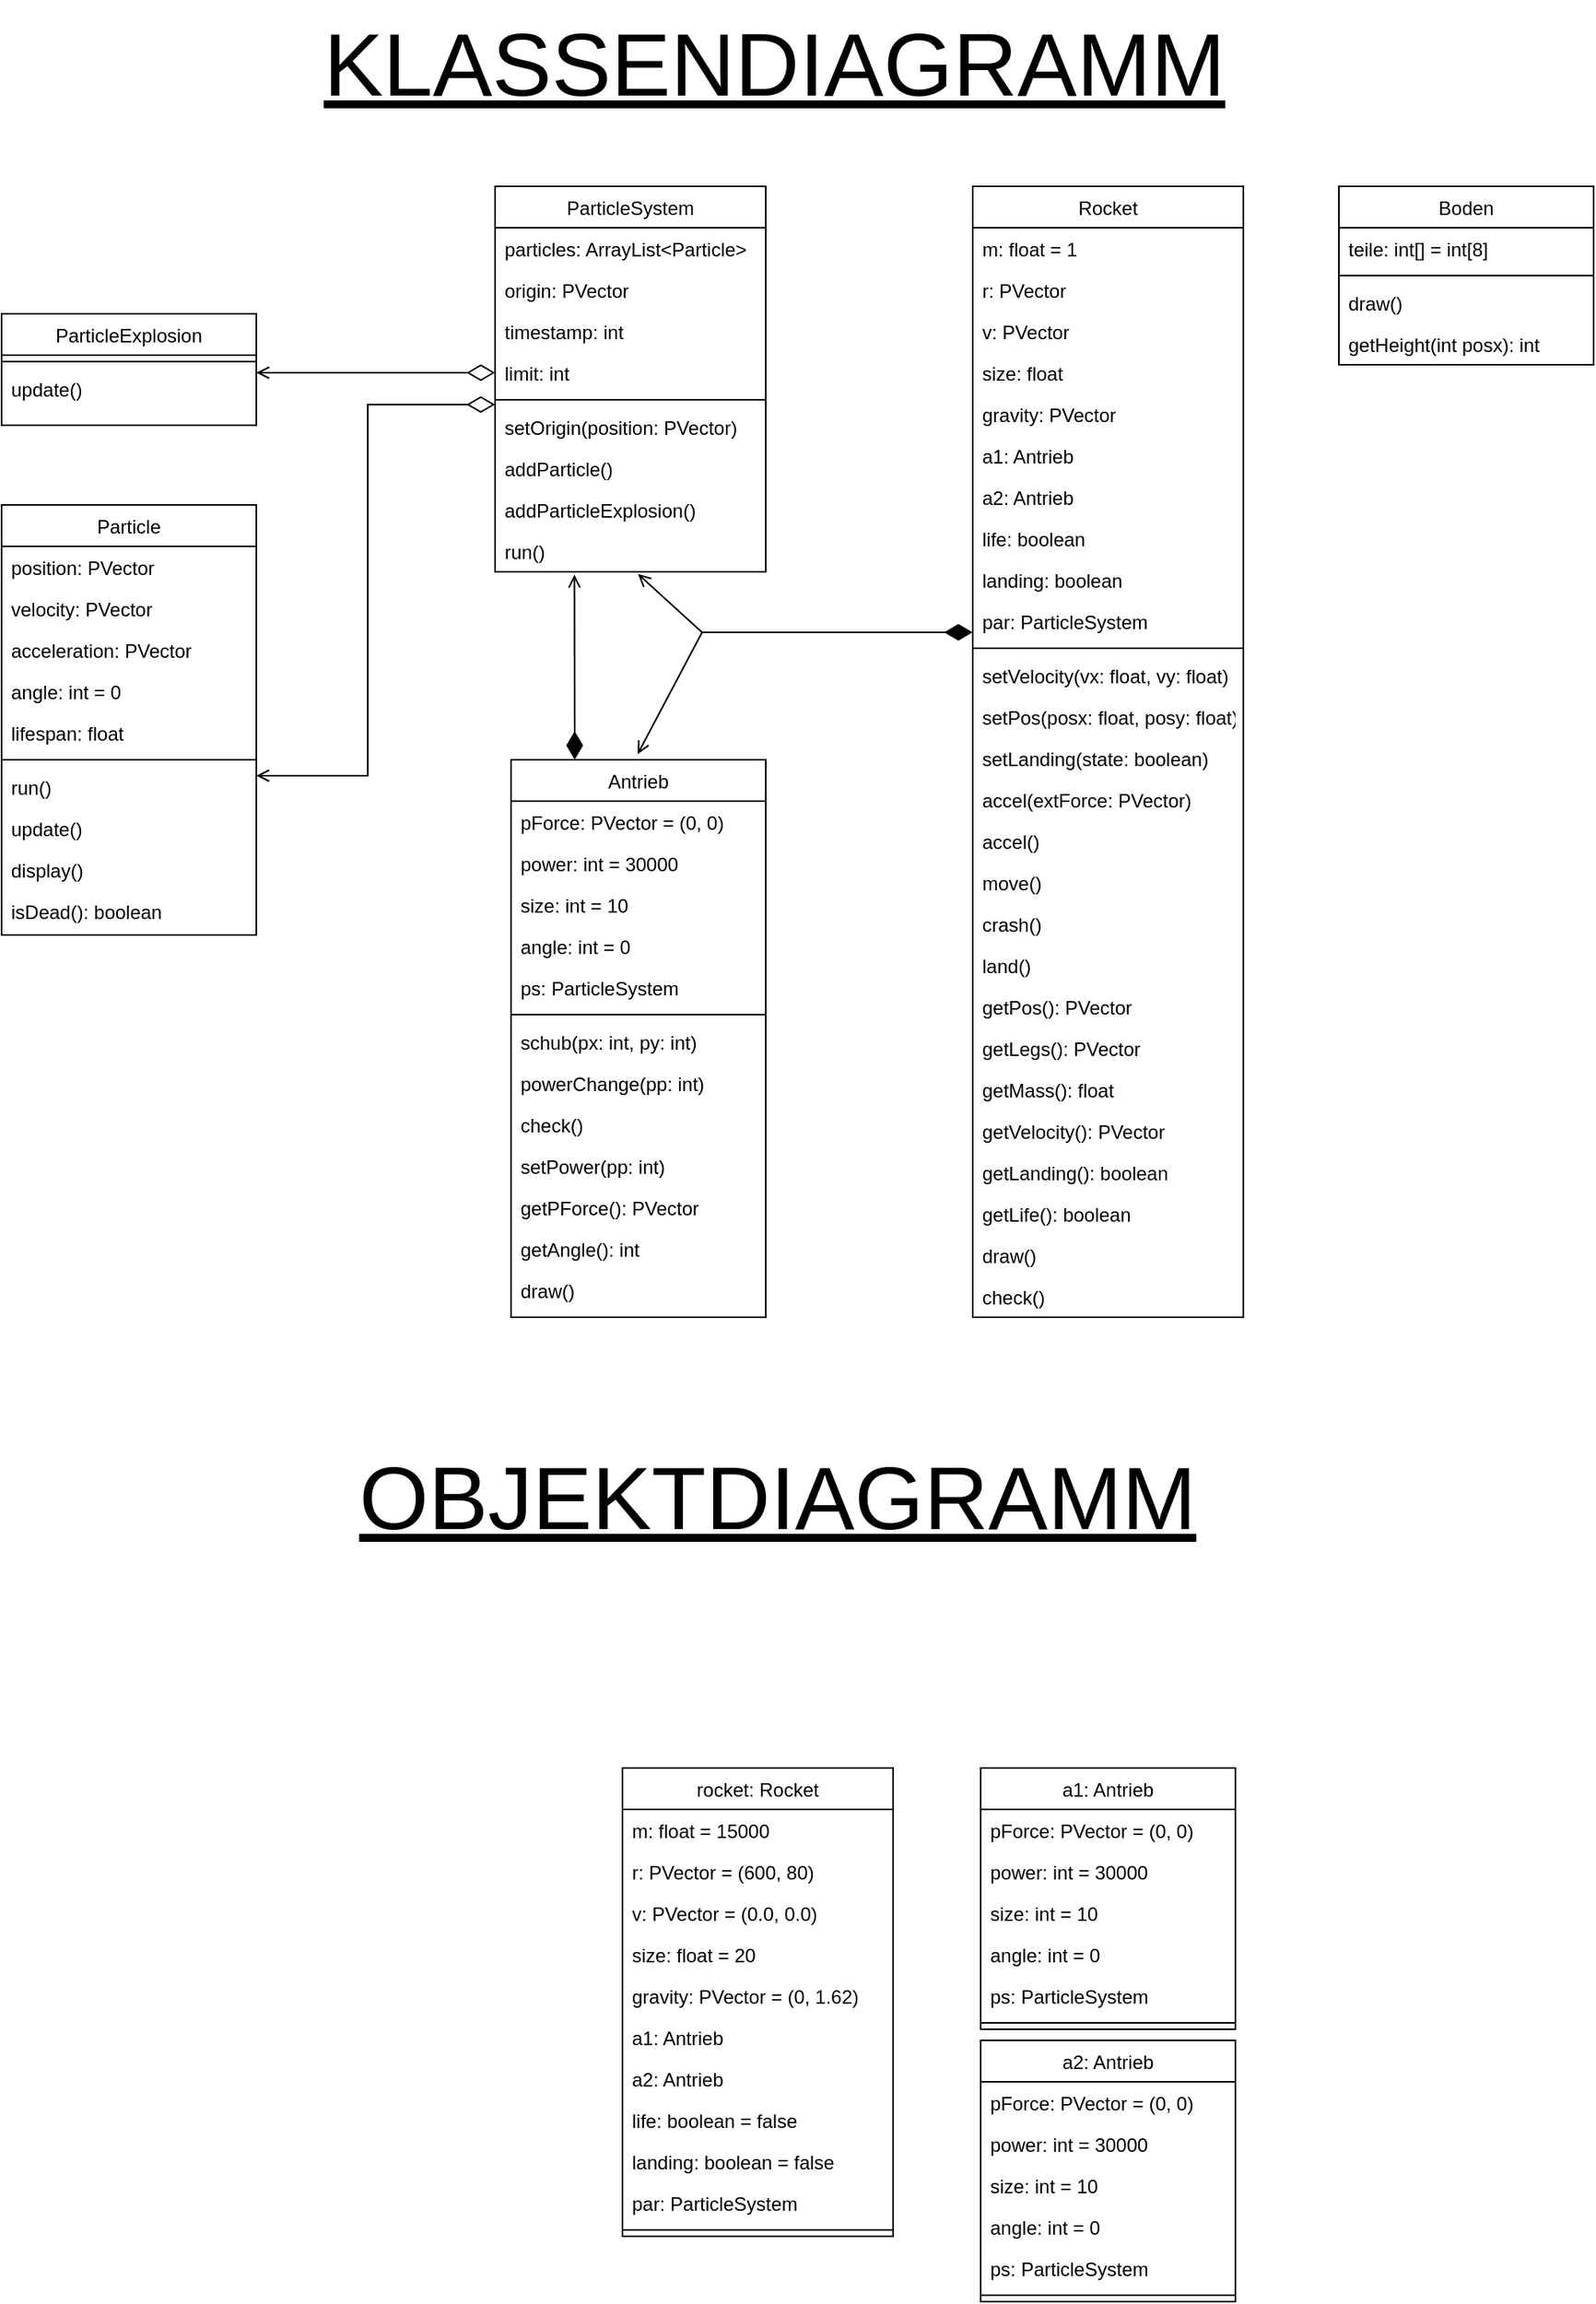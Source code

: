 <mxfile version="21.6.8" type="device">
  <diagram id="C5RBs43oDa-KdzZeNtuy" name="Page-1">
    <mxGraphModel dx="752" dy="528" grid="1" gridSize="10" guides="1" tooltips="1" connect="1" arrows="1" fold="1" page="1" pageScale="1" pageWidth="827" pageHeight="1169" math="0" shadow="0">
      <root>
        <mxCell id="WIyWlLk6GJQsqaUBKTNV-0" />
        <mxCell id="WIyWlLk6GJQsqaUBKTNV-1" parent="WIyWlLk6GJQsqaUBKTNV-0" />
        <mxCell id="zkfFHV4jXpPFQw0GAbJ--17" value="Antrieb&#xa;" style="swimlane;fontStyle=0;align=center;verticalAlign=top;childLayout=stackLayout;horizontal=1;startSize=26;horizontalStack=0;resizeParent=1;resizeLast=0;collapsible=1;marginBottom=0;rounded=0;shadow=0;strokeWidth=1;" parent="WIyWlLk6GJQsqaUBKTNV-1" vertex="1">
          <mxGeometry x="670" y="527" width="160" height="350" as="geometry">
            <mxRectangle x="550" y="140" width="160" height="26" as="alternateBounds" />
          </mxGeometry>
        </mxCell>
        <mxCell id="zkfFHV4jXpPFQw0GAbJ--18" value="pForce: PVector = (0, 0)" style="text;align=left;verticalAlign=top;spacingLeft=4;spacingRight=4;overflow=hidden;rotatable=0;points=[[0,0.5],[1,0.5]];portConstraint=eastwest;" parent="zkfFHV4jXpPFQw0GAbJ--17" vertex="1">
          <mxGeometry y="26" width="160" height="26" as="geometry" />
        </mxCell>
        <mxCell id="zkfFHV4jXpPFQw0GAbJ--19" value="power: int = 30000" style="text;align=left;verticalAlign=top;spacingLeft=4;spacingRight=4;overflow=hidden;rotatable=0;points=[[0,0.5],[1,0.5]];portConstraint=eastwest;rounded=0;shadow=0;html=0;" parent="zkfFHV4jXpPFQw0GAbJ--17" vertex="1">
          <mxGeometry y="52" width="160" height="26" as="geometry" />
        </mxCell>
        <mxCell id="zkfFHV4jXpPFQw0GAbJ--20" value="size: int = 10" style="text;align=left;verticalAlign=top;spacingLeft=4;spacingRight=4;overflow=hidden;rotatable=0;points=[[0,0.5],[1,0.5]];portConstraint=eastwest;rounded=0;shadow=0;html=0;" parent="zkfFHV4jXpPFQw0GAbJ--17" vertex="1">
          <mxGeometry y="78" width="160" height="26" as="geometry" />
        </mxCell>
        <mxCell id="zkfFHV4jXpPFQw0GAbJ--21" value="angle: int = 0" style="text;align=left;verticalAlign=top;spacingLeft=4;spacingRight=4;overflow=hidden;rotatable=0;points=[[0,0.5],[1,0.5]];portConstraint=eastwest;rounded=0;shadow=0;html=0;" parent="zkfFHV4jXpPFQw0GAbJ--17" vertex="1">
          <mxGeometry y="104" width="160" height="26" as="geometry" />
        </mxCell>
        <mxCell id="zkfFHV4jXpPFQw0GAbJ--22" value="ps: ParticleSystem" style="text;align=left;verticalAlign=top;spacingLeft=4;spacingRight=4;overflow=hidden;rotatable=0;points=[[0,0.5],[1,0.5]];portConstraint=eastwest;rounded=0;shadow=0;html=0;" parent="zkfFHV4jXpPFQw0GAbJ--17" vertex="1">
          <mxGeometry y="130" width="160" height="26" as="geometry" />
        </mxCell>
        <mxCell id="zkfFHV4jXpPFQw0GAbJ--23" value="" style="line;html=1;strokeWidth=1;align=left;verticalAlign=middle;spacingTop=-1;spacingLeft=3;spacingRight=3;rotatable=0;labelPosition=right;points=[];portConstraint=eastwest;" parent="zkfFHV4jXpPFQw0GAbJ--17" vertex="1">
          <mxGeometry y="156" width="160" height="8" as="geometry" />
        </mxCell>
        <mxCell id="zkfFHV4jXpPFQw0GAbJ--24" value="schub(px: int, py: int)" style="text;align=left;verticalAlign=top;spacingLeft=4;spacingRight=4;overflow=hidden;rotatable=0;points=[[0,0.5],[1,0.5]];portConstraint=eastwest;" parent="zkfFHV4jXpPFQw0GAbJ--17" vertex="1">
          <mxGeometry y="164" width="160" height="26" as="geometry" />
        </mxCell>
        <mxCell id="zkfFHV4jXpPFQw0GAbJ--25" value="powerChange(pp: int)" style="text;align=left;verticalAlign=top;spacingLeft=4;spacingRight=4;overflow=hidden;rotatable=0;points=[[0,0.5],[1,0.5]];portConstraint=eastwest;" parent="zkfFHV4jXpPFQw0GAbJ--17" vertex="1">
          <mxGeometry y="190" width="160" height="26" as="geometry" />
        </mxCell>
        <mxCell id="pvScM3-3Cxd7HIeFOUG4-1" value="check()" style="text;align=left;verticalAlign=top;spacingLeft=4;spacingRight=4;overflow=hidden;rotatable=0;points=[[0,0.5],[1,0.5]];portConstraint=eastwest;" parent="zkfFHV4jXpPFQw0GAbJ--17" vertex="1">
          <mxGeometry y="216" width="160" height="26" as="geometry" />
        </mxCell>
        <mxCell id="pvScM3-3Cxd7HIeFOUG4-2" value="setPower(pp: int)" style="text;align=left;verticalAlign=top;spacingLeft=4;spacingRight=4;overflow=hidden;rotatable=0;points=[[0,0.5],[1,0.5]];portConstraint=eastwest;" parent="zkfFHV4jXpPFQw0GAbJ--17" vertex="1">
          <mxGeometry y="242" width="160" height="26" as="geometry" />
        </mxCell>
        <mxCell id="pvScM3-3Cxd7HIeFOUG4-7" value="getPForce(): PVector" style="text;align=left;verticalAlign=top;spacingLeft=4;spacingRight=4;overflow=hidden;rotatable=0;points=[[0,0.5],[1,0.5]];portConstraint=eastwest;" parent="zkfFHV4jXpPFQw0GAbJ--17" vertex="1">
          <mxGeometry y="268" width="160" height="26" as="geometry" />
        </mxCell>
        <mxCell id="pvScM3-3Cxd7HIeFOUG4-8" value="getAngle(): int" style="text;align=left;verticalAlign=top;spacingLeft=4;spacingRight=4;overflow=hidden;rotatable=0;points=[[0,0.5],[1,0.5]];portConstraint=eastwest;" parent="zkfFHV4jXpPFQw0GAbJ--17" vertex="1">
          <mxGeometry y="294" width="160" height="26" as="geometry" />
        </mxCell>
        <mxCell id="pvScM3-3Cxd7HIeFOUG4-10" value="draw()" style="text;align=left;verticalAlign=top;spacingLeft=4;spacingRight=4;overflow=hidden;rotatable=0;points=[[0,0.5],[1,0.5]];portConstraint=eastwest;" parent="zkfFHV4jXpPFQw0GAbJ--17" vertex="1">
          <mxGeometry y="320" width="160" height="26" as="geometry" />
        </mxCell>
        <mxCell id="pvScM3-3Cxd7HIeFOUG4-11" value="Boden" style="swimlane;fontStyle=0;align=center;verticalAlign=top;childLayout=stackLayout;horizontal=1;startSize=26;horizontalStack=0;resizeParent=1;resizeLast=0;collapsible=1;marginBottom=0;rounded=0;shadow=0;strokeWidth=1;" parent="WIyWlLk6GJQsqaUBKTNV-1" vertex="1">
          <mxGeometry x="1190" y="167" width="160" height="112" as="geometry">
            <mxRectangle x="550" y="140" width="160" height="26" as="alternateBounds" />
          </mxGeometry>
        </mxCell>
        <mxCell id="q19bhbKAKs8Nmx0HPFcr-0" value="teile: int[] = int[8]" style="text;align=left;verticalAlign=top;spacingLeft=4;spacingRight=4;overflow=hidden;rotatable=0;points=[[0,0.5],[1,0.5]];portConstraint=eastwest;" vertex="1" parent="pvScM3-3Cxd7HIeFOUG4-11">
          <mxGeometry y="26" width="160" height="26" as="geometry" />
        </mxCell>
        <mxCell id="pvScM3-3Cxd7HIeFOUG4-17" value="" style="line;html=1;strokeWidth=1;align=left;verticalAlign=middle;spacingTop=-1;spacingLeft=3;spacingRight=3;rotatable=0;labelPosition=right;points=[];portConstraint=eastwest;" parent="pvScM3-3Cxd7HIeFOUG4-11" vertex="1">
          <mxGeometry y="52" width="160" height="8" as="geometry" />
        </mxCell>
        <mxCell id="pvScM3-3Cxd7HIeFOUG4-20" value="draw()" style="text;align=left;verticalAlign=top;spacingLeft=4;spacingRight=4;overflow=hidden;rotatable=0;points=[[0,0.5],[1,0.5]];portConstraint=eastwest;" parent="pvScM3-3Cxd7HIeFOUG4-11" vertex="1">
          <mxGeometry y="60" width="160" height="26" as="geometry" />
        </mxCell>
        <mxCell id="q19bhbKAKs8Nmx0HPFcr-1" value="getHeight(int posx): int" style="text;align=left;verticalAlign=top;spacingLeft=4;spacingRight=4;overflow=hidden;rotatable=0;points=[[0,0.5],[1,0.5]];portConstraint=eastwest;" vertex="1" parent="pvScM3-3Cxd7HIeFOUG4-11">
          <mxGeometry y="86" width="160" height="26" as="geometry" />
        </mxCell>
        <mxCell id="pvScM3-3Cxd7HIeFOUG4-25" value="Particle&#xa;" style="swimlane;fontStyle=0;align=center;verticalAlign=top;childLayout=stackLayout;horizontal=1;startSize=26;horizontalStack=0;resizeParent=1;resizeLast=0;collapsible=1;marginBottom=0;rounded=0;shadow=0;strokeWidth=1;" parent="WIyWlLk6GJQsqaUBKTNV-1" vertex="1">
          <mxGeometry x="350" y="367" width="160" height="270" as="geometry">
            <mxRectangle x="550" y="140" width="160" height="26" as="alternateBounds" />
          </mxGeometry>
        </mxCell>
        <mxCell id="pvScM3-3Cxd7HIeFOUG4-26" value="position: PVector" style="text;align=left;verticalAlign=top;spacingLeft=4;spacingRight=4;overflow=hidden;rotatable=0;points=[[0,0.5],[1,0.5]];portConstraint=eastwest;" parent="pvScM3-3Cxd7HIeFOUG4-25" vertex="1">
          <mxGeometry y="26" width="160" height="26" as="geometry" />
        </mxCell>
        <mxCell id="pvScM3-3Cxd7HIeFOUG4-27" value="velocity: PVector&#xa;" style="text;align=left;verticalAlign=top;spacingLeft=4;spacingRight=4;overflow=hidden;rotatable=0;points=[[0,0.5],[1,0.5]];portConstraint=eastwest;rounded=0;shadow=0;html=0;" parent="pvScM3-3Cxd7HIeFOUG4-25" vertex="1">
          <mxGeometry y="52" width="160" height="26" as="geometry" />
        </mxCell>
        <mxCell id="pvScM3-3Cxd7HIeFOUG4-28" value="acceleration: PVector" style="text;align=left;verticalAlign=top;spacingLeft=4;spacingRight=4;overflow=hidden;rotatable=0;points=[[0,0.5],[1,0.5]];portConstraint=eastwest;rounded=0;shadow=0;html=0;" parent="pvScM3-3Cxd7HIeFOUG4-25" vertex="1">
          <mxGeometry y="78" width="160" height="26" as="geometry" />
        </mxCell>
        <mxCell id="pvScM3-3Cxd7HIeFOUG4-29" value="angle: int = 0" style="text;align=left;verticalAlign=top;spacingLeft=4;spacingRight=4;overflow=hidden;rotatable=0;points=[[0,0.5],[1,0.5]];portConstraint=eastwest;rounded=0;shadow=0;html=0;" parent="pvScM3-3Cxd7HIeFOUG4-25" vertex="1">
          <mxGeometry y="104" width="160" height="26" as="geometry" />
        </mxCell>
        <mxCell id="pvScM3-3Cxd7HIeFOUG4-30" value="lifespan: float" style="text;align=left;verticalAlign=top;spacingLeft=4;spacingRight=4;overflow=hidden;rotatable=0;points=[[0,0.5],[1,0.5]];portConstraint=eastwest;rounded=0;shadow=0;html=0;" parent="pvScM3-3Cxd7HIeFOUG4-25" vertex="1">
          <mxGeometry y="130" width="160" height="26" as="geometry" />
        </mxCell>
        <mxCell id="pvScM3-3Cxd7HIeFOUG4-31" value="" style="line;html=1;strokeWidth=1;align=left;verticalAlign=middle;spacingTop=-1;spacingLeft=3;spacingRight=3;rotatable=0;labelPosition=right;points=[];portConstraint=eastwest;" parent="pvScM3-3Cxd7HIeFOUG4-25" vertex="1">
          <mxGeometry y="156" width="160" height="8" as="geometry" />
        </mxCell>
        <mxCell id="pvScM3-3Cxd7HIeFOUG4-32" value="run()" style="text;align=left;verticalAlign=top;spacingLeft=4;spacingRight=4;overflow=hidden;rotatable=0;points=[[0,0.5],[1,0.5]];portConstraint=eastwest;" parent="pvScM3-3Cxd7HIeFOUG4-25" vertex="1">
          <mxGeometry y="164" width="160" height="26" as="geometry" />
        </mxCell>
        <mxCell id="pvScM3-3Cxd7HIeFOUG4-33" value="update()" style="text;align=left;verticalAlign=top;spacingLeft=4;spacingRight=4;overflow=hidden;rotatable=0;points=[[0,0.5],[1,0.5]];portConstraint=eastwest;" parent="pvScM3-3Cxd7HIeFOUG4-25" vertex="1">
          <mxGeometry y="190" width="160" height="26" as="geometry" />
        </mxCell>
        <mxCell id="pvScM3-3Cxd7HIeFOUG4-34" value="display()" style="text;align=left;verticalAlign=top;spacingLeft=4;spacingRight=4;overflow=hidden;rotatable=0;points=[[0,0.5],[1,0.5]];portConstraint=eastwest;" parent="pvScM3-3Cxd7HIeFOUG4-25" vertex="1">
          <mxGeometry y="216" width="160" height="26" as="geometry" />
        </mxCell>
        <mxCell id="pvScM3-3Cxd7HIeFOUG4-35" value="isDead(): boolean" style="text;align=left;verticalAlign=top;spacingLeft=4;spacingRight=4;overflow=hidden;rotatable=0;points=[[0,0.5],[1,0.5]];portConstraint=eastwest;" parent="pvScM3-3Cxd7HIeFOUG4-25" vertex="1">
          <mxGeometry y="242" width="160" height="26" as="geometry" />
        </mxCell>
        <mxCell id="pvScM3-3Cxd7HIeFOUG4-39" value="ParticleExplosion" style="swimlane;fontStyle=0;align=center;verticalAlign=top;childLayout=stackLayout;horizontal=1;startSize=26;horizontalStack=0;resizeParent=1;resizeLast=0;collapsible=1;marginBottom=0;rounded=0;shadow=0;strokeWidth=1;" parent="WIyWlLk6GJQsqaUBKTNV-1" vertex="1">
          <mxGeometry x="350" y="247" width="160" height="70" as="geometry">
            <mxRectangle x="550" y="140" width="160" height="26" as="alternateBounds" />
          </mxGeometry>
        </mxCell>
        <mxCell id="pvScM3-3Cxd7HIeFOUG4-45" value="" style="line;html=1;strokeWidth=1;align=left;verticalAlign=middle;spacingTop=-1;spacingLeft=3;spacingRight=3;rotatable=0;labelPosition=right;points=[];portConstraint=eastwest;" parent="pvScM3-3Cxd7HIeFOUG4-39" vertex="1">
          <mxGeometry y="26" width="160" height="8" as="geometry" />
        </mxCell>
        <mxCell id="pvScM3-3Cxd7HIeFOUG4-47" value="update()" style="text;align=left;verticalAlign=top;spacingLeft=4;spacingRight=4;overflow=hidden;rotatable=0;points=[[0,0.5],[1,0.5]];portConstraint=eastwest;" parent="pvScM3-3Cxd7HIeFOUG4-39" vertex="1">
          <mxGeometry y="34" width="160" height="26" as="geometry" />
        </mxCell>
        <mxCell id="pvScM3-3Cxd7HIeFOUG4-50" value="ParticleSystem&#xa;" style="swimlane;fontStyle=0;align=center;verticalAlign=top;childLayout=stackLayout;horizontal=1;startSize=26;horizontalStack=0;resizeParent=1;resizeLast=0;collapsible=1;marginBottom=0;rounded=0;shadow=0;strokeWidth=1;" parent="WIyWlLk6GJQsqaUBKTNV-1" vertex="1">
          <mxGeometry x="660" y="167" width="170" height="242" as="geometry">
            <mxRectangle x="550" y="140" width="160" height="26" as="alternateBounds" />
          </mxGeometry>
        </mxCell>
        <mxCell id="pvScM3-3Cxd7HIeFOUG4-51" value="particles: ArrayList&lt;Particle&gt;" style="text;align=left;verticalAlign=top;spacingLeft=4;spacingRight=4;overflow=hidden;rotatable=0;points=[[0,0.5],[1,0.5]];portConstraint=eastwest;" parent="pvScM3-3Cxd7HIeFOUG4-50" vertex="1">
          <mxGeometry y="26" width="170" height="26" as="geometry" />
        </mxCell>
        <mxCell id="pvScM3-3Cxd7HIeFOUG4-52" value="origin: PVector" style="text;align=left;verticalAlign=top;spacingLeft=4;spacingRight=4;overflow=hidden;rotatable=0;points=[[0,0.5],[1,0.5]];portConstraint=eastwest;rounded=0;shadow=0;html=0;" parent="pvScM3-3Cxd7HIeFOUG4-50" vertex="1">
          <mxGeometry y="52" width="170" height="26" as="geometry" />
        </mxCell>
        <mxCell id="pvScM3-3Cxd7HIeFOUG4-53" value="timestamp: int" style="text;align=left;verticalAlign=top;spacingLeft=4;spacingRight=4;overflow=hidden;rotatable=0;points=[[0,0.5],[1,0.5]];portConstraint=eastwest;rounded=0;shadow=0;html=0;" parent="pvScM3-3Cxd7HIeFOUG4-50" vertex="1">
          <mxGeometry y="78" width="170" height="26" as="geometry" />
        </mxCell>
        <mxCell id="hgPOaRhGpmeog4kyCql0-35" style="edgeStyle=orthogonalEdgeStyle;rounded=0;orthogonalLoop=1;jettySize=auto;html=1;exitX=0;exitY=0.5;exitDx=0;exitDy=0;endArrow=open;endFill=0;startArrow=diamondThin;startFill=0;endSize=6;startSize=15;" parent="pvScM3-3Cxd7HIeFOUG4-50" source="pvScM3-3Cxd7HIeFOUG4-54" edge="1">
          <mxGeometry relative="1" as="geometry">
            <mxPoint x="-150" y="117" as="targetPoint" />
            <mxPoint x="-10" y="117" as="sourcePoint" />
          </mxGeometry>
        </mxCell>
        <mxCell id="pvScM3-3Cxd7HIeFOUG4-54" value="limit: int" style="text;align=left;verticalAlign=top;spacingLeft=4;spacingRight=4;overflow=hidden;rotatable=0;points=[[0,0.5],[1,0.5]];portConstraint=eastwest;rounded=0;shadow=0;html=0;" parent="pvScM3-3Cxd7HIeFOUG4-50" vertex="1">
          <mxGeometry y="104" width="170" height="26" as="geometry" />
        </mxCell>
        <mxCell id="pvScM3-3Cxd7HIeFOUG4-56" value="" style="line;html=1;strokeWidth=1;align=left;verticalAlign=middle;spacingTop=-1;spacingLeft=3;spacingRight=3;rotatable=0;labelPosition=right;points=[];portConstraint=eastwest;" parent="pvScM3-3Cxd7HIeFOUG4-50" vertex="1">
          <mxGeometry y="130" width="170" height="8" as="geometry" />
        </mxCell>
        <mxCell id="pvScM3-3Cxd7HIeFOUG4-57" value="setOrigin(position: PVector)" style="text;align=left;verticalAlign=top;spacingLeft=4;spacingRight=4;overflow=hidden;rotatable=0;points=[[0,0.5],[1,0.5]];portConstraint=eastwest;" parent="pvScM3-3Cxd7HIeFOUG4-50" vertex="1">
          <mxGeometry y="138" width="170" height="26" as="geometry" />
        </mxCell>
        <mxCell id="pvScM3-3Cxd7HIeFOUG4-58" value="addParticle()" style="text;align=left;verticalAlign=top;spacingLeft=4;spacingRight=4;overflow=hidden;rotatable=0;points=[[0,0.5],[1,0.5]];portConstraint=eastwest;" parent="pvScM3-3Cxd7HIeFOUG4-50" vertex="1">
          <mxGeometry y="164" width="170" height="26" as="geometry" />
        </mxCell>
        <mxCell id="pvScM3-3Cxd7HIeFOUG4-59" value="addParticleExplosion()" style="text;align=left;verticalAlign=top;spacingLeft=4;spacingRight=4;overflow=hidden;rotatable=0;points=[[0,0.5],[1,0.5]];portConstraint=eastwest;" parent="pvScM3-3Cxd7HIeFOUG4-50" vertex="1">
          <mxGeometry y="190" width="170" height="26" as="geometry" />
        </mxCell>
        <mxCell id="pvScM3-3Cxd7HIeFOUG4-60" value="run()" style="text;align=left;verticalAlign=top;spacingLeft=4;spacingRight=4;overflow=hidden;rotatable=0;points=[[0,0.5],[1,0.5]];portConstraint=eastwest;" parent="pvScM3-3Cxd7HIeFOUG4-50" vertex="1">
          <mxGeometry y="216" width="170" height="26" as="geometry" />
        </mxCell>
        <mxCell id="hgPOaRhGpmeog4kyCql0-0" value="Rocket" style="swimlane;fontStyle=0;align=center;verticalAlign=top;childLayout=stackLayout;horizontal=1;startSize=26;horizontalStack=0;resizeParent=1;resizeLast=0;collapsible=1;marginBottom=0;rounded=0;shadow=0;strokeWidth=1;" parent="WIyWlLk6GJQsqaUBKTNV-1" vertex="1">
          <mxGeometry x="960" y="167" width="170" height="710" as="geometry">
            <mxRectangle x="550" y="140" width="160" height="26" as="alternateBounds" />
          </mxGeometry>
        </mxCell>
        <mxCell id="hgPOaRhGpmeog4kyCql0-1" value="m: float = 1" style="text;align=left;verticalAlign=top;spacingLeft=4;spacingRight=4;overflow=hidden;rotatable=0;points=[[0,0.5],[1,0.5]];portConstraint=eastwest;" parent="hgPOaRhGpmeog4kyCql0-0" vertex="1">
          <mxGeometry y="26" width="170" height="26" as="geometry" />
        </mxCell>
        <mxCell id="hgPOaRhGpmeog4kyCql0-2" value="r: PVector" style="text;align=left;verticalAlign=top;spacingLeft=4;spacingRight=4;overflow=hidden;rotatable=0;points=[[0,0.5],[1,0.5]];portConstraint=eastwest;rounded=0;shadow=0;html=0;" parent="hgPOaRhGpmeog4kyCql0-0" vertex="1">
          <mxGeometry y="52" width="170" height="26" as="geometry" />
        </mxCell>
        <mxCell id="hgPOaRhGpmeog4kyCql0-3" value="v: PVector" style="text;align=left;verticalAlign=top;spacingLeft=4;spacingRight=4;overflow=hidden;rotatable=0;points=[[0,0.5],[1,0.5]];portConstraint=eastwest;rounded=0;shadow=0;html=0;" parent="hgPOaRhGpmeog4kyCql0-0" vertex="1">
          <mxGeometry y="78" width="170" height="26" as="geometry" />
        </mxCell>
        <mxCell id="hgPOaRhGpmeog4kyCql0-4" value="size: float" style="text;align=left;verticalAlign=top;spacingLeft=4;spacingRight=4;overflow=hidden;rotatable=0;points=[[0,0.5],[1,0.5]];portConstraint=eastwest;rounded=0;shadow=0;html=0;" parent="hgPOaRhGpmeog4kyCql0-0" vertex="1">
          <mxGeometry y="104" width="170" height="26" as="geometry" />
        </mxCell>
        <mxCell id="hgPOaRhGpmeog4kyCql0-15" value="gravity: PVector" style="text;align=left;verticalAlign=top;spacingLeft=4;spacingRight=4;overflow=hidden;rotatable=0;points=[[0,0.5],[1,0.5]];portConstraint=eastwest;rounded=0;shadow=0;html=0;" parent="hgPOaRhGpmeog4kyCql0-0" vertex="1">
          <mxGeometry y="130" width="170" height="26" as="geometry" />
        </mxCell>
        <mxCell id="hgPOaRhGpmeog4kyCql0-14" value="a1: Antrieb" style="text;align=left;verticalAlign=top;spacingLeft=4;spacingRight=4;overflow=hidden;rotatable=0;points=[[0,0.5],[1,0.5]];portConstraint=eastwest;rounded=0;shadow=0;html=0;" parent="hgPOaRhGpmeog4kyCql0-0" vertex="1">
          <mxGeometry y="156" width="170" height="26" as="geometry" />
        </mxCell>
        <mxCell id="hgPOaRhGpmeog4kyCql0-5" value="a2: Antrieb" style="text;align=left;verticalAlign=top;spacingLeft=4;spacingRight=4;overflow=hidden;rotatable=0;points=[[0,0.5],[1,0.5]];portConstraint=eastwest;rounded=0;shadow=0;html=0;" parent="hgPOaRhGpmeog4kyCql0-0" vertex="1">
          <mxGeometry y="182" width="170" height="26" as="geometry" />
        </mxCell>
        <mxCell id="hgPOaRhGpmeog4kyCql0-18" value="life: boolean" style="text;align=left;verticalAlign=top;spacingLeft=4;spacingRight=4;overflow=hidden;rotatable=0;points=[[0,0.5],[1,0.5]];portConstraint=eastwest;rounded=0;shadow=0;html=0;" parent="hgPOaRhGpmeog4kyCql0-0" vertex="1">
          <mxGeometry y="208" width="170" height="26" as="geometry" />
        </mxCell>
        <mxCell id="hgPOaRhGpmeog4kyCql0-20" value="landing: boolean" style="text;align=left;verticalAlign=top;spacingLeft=4;spacingRight=4;overflow=hidden;rotatable=0;points=[[0,0.5],[1,0.5]];portConstraint=eastwest;rounded=0;shadow=0;html=0;" parent="hgPOaRhGpmeog4kyCql0-0" vertex="1">
          <mxGeometry y="234" width="170" height="26" as="geometry" />
        </mxCell>
        <mxCell id="hgPOaRhGpmeog4kyCql0-19" value="par: ParticleSystem" style="text;align=left;verticalAlign=top;spacingLeft=4;spacingRight=4;overflow=hidden;rotatable=0;points=[[0,0.5],[1,0.5]];portConstraint=eastwest;rounded=0;shadow=0;html=0;" parent="hgPOaRhGpmeog4kyCql0-0" vertex="1">
          <mxGeometry y="260" width="170" height="26" as="geometry" />
        </mxCell>
        <mxCell id="hgPOaRhGpmeog4kyCql0-6" value="" style="line;html=1;strokeWidth=1;align=left;verticalAlign=middle;spacingTop=-1;spacingLeft=3;spacingRight=3;rotatable=0;labelPosition=right;points=[];portConstraint=eastwest;" parent="hgPOaRhGpmeog4kyCql0-0" vertex="1">
          <mxGeometry y="286" width="170" height="8" as="geometry" />
        </mxCell>
        <mxCell id="hgPOaRhGpmeog4kyCql0-16" value="setVelocity(vx: float, vy: float)" style="text;align=left;verticalAlign=top;spacingLeft=4;spacingRight=4;overflow=hidden;rotatable=0;points=[[0,0.5],[1,0.5]];portConstraint=eastwest;rounded=0;shadow=0;html=0;" parent="hgPOaRhGpmeog4kyCql0-0" vertex="1">
          <mxGeometry y="294" width="170" height="26" as="geometry" />
        </mxCell>
        <mxCell id="hgPOaRhGpmeog4kyCql0-17" value="setPos(posx: float, posy: float)" style="text;align=left;verticalAlign=top;spacingLeft=4;spacingRight=4;overflow=hidden;rotatable=0;points=[[0,0.5],[1,0.5]];portConstraint=eastwest;rounded=0;shadow=0;html=0;" parent="hgPOaRhGpmeog4kyCql0-0" vertex="1">
          <mxGeometry y="320" width="170" height="26" as="geometry" />
        </mxCell>
        <mxCell id="hgPOaRhGpmeog4kyCql0-7" value="setLanding(state: boolean)" style="text;align=left;verticalAlign=top;spacingLeft=4;spacingRight=4;overflow=hidden;rotatable=0;points=[[0,0.5],[1,0.5]];portConstraint=eastwest;" parent="hgPOaRhGpmeog4kyCql0-0" vertex="1">
          <mxGeometry y="346" width="170" height="26" as="geometry" />
        </mxCell>
        <mxCell id="hgPOaRhGpmeog4kyCql0-8" value="accel(extForce: PVector)" style="text;align=left;verticalAlign=top;spacingLeft=4;spacingRight=4;overflow=hidden;rotatable=0;points=[[0,0.5],[1,0.5]];portConstraint=eastwest;" parent="hgPOaRhGpmeog4kyCql0-0" vertex="1">
          <mxGeometry y="372" width="170" height="26" as="geometry" />
        </mxCell>
        <mxCell id="hgPOaRhGpmeog4kyCql0-9" value="accel()" style="text;align=left;verticalAlign=top;spacingLeft=4;spacingRight=4;overflow=hidden;rotatable=0;points=[[0,0.5],[1,0.5]];portConstraint=eastwest;" parent="hgPOaRhGpmeog4kyCql0-0" vertex="1">
          <mxGeometry y="398" width="170" height="26" as="geometry" />
        </mxCell>
        <mxCell id="hgPOaRhGpmeog4kyCql0-10" value="move()" style="text;align=left;verticalAlign=top;spacingLeft=4;spacingRight=4;overflow=hidden;rotatable=0;points=[[0,0.5],[1,0.5]];portConstraint=eastwest;" parent="hgPOaRhGpmeog4kyCql0-0" vertex="1">
          <mxGeometry y="424" width="170" height="26" as="geometry" />
        </mxCell>
        <mxCell id="hgPOaRhGpmeog4kyCql0-11" value="crash()" style="text;align=left;verticalAlign=top;spacingLeft=4;spacingRight=4;overflow=hidden;rotatable=0;points=[[0,0.5],[1,0.5]];portConstraint=eastwest;" parent="hgPOaRhGpmeog4kyCql0-0" vertex="1">
          <mxGeometry y="450" width="170" height="26" as="geometry" />
        </mxCell>
        <mxCell id="hgPOaRhGpmeog4kyCql0-12" value="land()" style="text;align=left;verticalAlign=top;spacingLeft=4;spacingRight=4;overflow=hidden;rotatable=0;points=[[0,0.5],[1,0.5]];portConstraint=eastwest;" parent="hgPOaRhGpmeog4kyCql0-0" vertex="1">
          <mxGeometry y="476" width="170" height="26" as="geometry" />
        </mxCell>
        <mxCell id="hgPOaRhGpmeog4kyCql0-13" value="getPos(): PVector" style="text;align=left;verticalAlign=top;spacingLeft=4;spacingRight=4;overflow=hidden;rotatable=0;points=[[0,0.5],[1,0.5]];portConstraint=eastwest;" parent="hgPOaRhGpmeog4kyCql0-0" vertex="1">
          <mxGeometry y="502" width="170" height="26" as="geometry" />
        </mxCell>
        <mxCell id="hgPOaRhGpmeog4kyCql0-25" value="getLegs(): PVector" style="text;align=left;verticalAlign=top;spacingLeft=4;spacingRight=4;overflow=hidden;rotatable=0;points=[[0,0.5],[1,0.5]];portConstraint=eastwest;" parent="hgPOaRhGpmeog4kyCql0-0" vertex="1">
          <mxGeometry y="528" width="170" height="26" as="geometry" />
        </mxCell>
        <mxCell id="hgPOaRhGpmeog4kyCql0-27" value="getMass(): float" style="text;align=left;verticalAlign=top;spacingLeft=4;spacingRight=4;overflow=hidden;rotatable=0;points=[[0,0.5],[1,0.5]];portConstraint=eastwest;" parent="hgPOaRhGpmeog4kyCql0-0" vertex="1">
          <mxGeometry y="554" width="170" height="26" as="geometry" />
        </mxCell>
        <mxCell id="hgPOaRhGpmeog4kyCql0-26" value="getVelocity(): PVector" style="text;align=left;verticalAlign=top;spacingLeft=4;spacingRight=4;overflow=hidden;rotatable=0;points=[[0,0.5],[1,0.5]];portConstraint=eastwest;" parent="hgPOaRhGpmeog4kyCql0-0" vertex="1">
          <mxGeometry y="580" width="170" height="26" as="geometry" />
        </mxCell>
        <mxCell id="hgPOaRhGpmeog4kyCql0-22" value="getLanding(): boolean" style="text;align=left;verticalAlign=top;spacingLeft=4;spacingRight=4;overflow=hidden;rotatable=0;points=[[0,0.5],[1,0.5]];portConstraint=eastwest;" parent="hgPOaRhGpmeog4kyCql0-0" vertex="1">
          <mxGeometry y="606" width="170" height="26" as="geometry" />
        </mxCell>
        <mxCell id="hgPOaRhGpmeog4kyCql0-24" value="getLife(): boolean" style="text;align=left;verticalAlign=top;spacingLeft=4;spacingRight=4;overflow=hidden;rotatable=0;points=[[0,0.5],[1,0.5]];portConstraint=eastwest;" parent="hgPOaRhGpmeog4kyCql0-0" vertex="1">
          <mxGeometry y="632" width="170" height="26" as="geometry" />
        </mxCell>
        <mxCell id="hgPOaRhGpmeog4kyCql0-23" value="draw()" style="text;align=left;verticalAlign=top;spacingLeft=4;spacingRight=4;overflow=hidden;rotatable=0;points=[[0,0.5],[1,0.5]];portConstraint=eastwest;" parent="hgPOaRhGpmeog4kyCql0-0" vertex="1">
          <mxGeometry y="658" width="170" height="26" as="geometry" />
        </mxCell>
        <mxCell id="hgPOaRhGpmeog4kyCql0-28" value="check()" style="text;align=left;verticalAlign=top;spacingLeft=4;spacingRight=4;overflow=hidden;rotatable=0;points=[[0,0.5],[1,0.5]];portConstraint=eastwest;" parent="hgPOaRhGpmeog4kyCql0-0" vertex="1">
          <mxGeometry y="684" width="170" height="26" as="geometry" />
        </mxCell>
        <mxCell id="hgPOaRhGpmeog4kyCql0-31" value="" style="endArrow=diamondThin;html=1;rounded=0;startArrow=none;startFill=0;endFill=1;startSize=15;endSize=15;" parent="WIyWlLk6GJQsqaUBKTNV-1" edge="1">
          <mxGeometry width="50" height="50" relative="1" as="geometry">
            <mxPoint x="790" y="447" as="sourcePoint" />
            <mxPoint x="960" y="447" as="targetPoint" />
          </mxGeometry>
        </mxCell>
        <mxCell id="hgPOaRhGpmeog4kyCql0-32" value="" style="endArrow=none;html=1;rounded=0;exitX=0.528;exitY=1.054;exitDx=0;exitDy=0;exitPerimeter=0;endFill=0;startArrow=open;startFill=0;" parent="WIyWlLk6GJQsqaUBKTNV-1" source="pvScM3-3Cxd7HIeFOUG4-60" edge="1">
          <mxGeometry width="50" height="50" relative="1" as="geometry">
            <mxPoint x="750" y="417" as="sourcePoint" />
            <mxPoint x="790" y="447" as="targetPoint" />
          </mxGeometry>
        </mxCell>
        <mxCell id="hgPOaRhGpmeog4kyCql0-33" value="" style="endArrow=open;html=1;rounded=0;entryX=0.497;entryY=-0.01;entryDx=0;entryDy=0;entryPerimeter=0;endFill=0;" parent="WIyWlLk6GJQsqaUBKTNV-1" target="zkfFHV4jXpPFQw0GAbJ--17" edge="1">
          <mxGeometry width="50" height="50" relative="1" as="geometry">
            <mxPoint x="790" y="447" as="sourcePoint" />
            <mxPoint x="750" y="517" as="targetPoint" />
          </mxGeometry>
        </mxCell>
        <mxCell id="hgPOaRhGpmeog4kyCql0-34" value="" style="endArrow=diamondThin;html=1;rounded=0;startArrow=open;startFill=0;endFill=1;startSize=6;endSize=15;entryX=0.25;entryY=0;entryDx=0;entryDy=0;exitX=0.293;exitY=1.069;exitDx=0;exitDy=0;exitPerimeter=0;" parent="WIyWlLk6GJQsqaUBKTNV-1" source="pvScM3-3Cxd7HIeFOUG4-60" target="zkfFHV4jXpPFQw0GAbJ--17" edge="1">
          <mxGeometry width="50" height="50" relative="1" as="geometry">
            <mxPoint x="710" y="417" as="sourcePoint" />
            <mxPoint x="970" y="457" as="targetPoint" />
          </mxGeometry>
        </mxCell>
        <mxCell id="hgPOaRhGpmeog4kyCql0-36" style="edgeStyle=orthogonalEdgeStyle;rounded=0;orthogonalLoop=1;jettySize=auto;html=1;endArrow=open;endFill=0;startArrow=diamondThin;startFill=0;startSize=15;" parent="WIyWlLk6GJQsqaUBKTNV-1" edge="1">
          <mxGeometry relative="1" as="geometry">
            <mxPoint x="510" y="537" as="targetPoint" />
            <mxPoint x="660" y="304" as="sourcePoint" />
            <Array as="points">
              <mxPoint x="580" y="304" />
              <mxPoint x="580" y="537" />
            </Array>
          </mxGeometry>
        </mxCell>
        <mxCell id="hgPOaRhGpmeog4kyCql0-37" value="&lt;font size=&quot;1&quot; style=&quot;&quot;&gt;&lt;u style=&quot;font-size: 56px;&quot;&gt;KLASSENDIAGRAMM&lt;/u&gt;&lt;/font&gt;" style="text;html=1;align=center;verticalAlign=middle;resizable=0;points=[];autosize=1;strokeColor=none;fillColor=none;" parent="WIyWlLk6GJQsqaUBKTNV-1" vertex="1">
          <mxGeometry x="540" y="50" width="590" height="80" as="geometry" />
        </mxCell>
        <mxCell id="hgPOaRhGpmeog4kyCql0-39" value="&lt;font size=&quot;1&quot; style=&quot;&quot;&gt;&lt;u style=&quot;font-size: 56px;&quot;&gt;OBJEKTDIAGRAMM&lt;/u&gt;&lt;/font&gt;" style="text;html=1;align=center;verticalAlign=middle;resizable=0;points=[];autosize=1;strokeColor=none;fillColor=none;" parent="WIyWlLk6GJQsqaUBKTNV-1" vertex="1">
          <mxGeometry x="562" y="950" width="550" height="80" as="geometry" />
        </mxCell>
        <mxCell id="hgPOaRhGpmeog4kyCql0-41" value="rocket: Rocket" style="swimlane;fontStyle=0;align=center;verticalAlign=top;childLayout=stackLayout;horizontal=1;startSize=26;horizontalStack=0;resizeParent=1;resizeLast=0;collapsible=1;marginBottom=0;rounded=0;shadow=0;strokeWidth=1;" parent="WIyWlLk6GJQsqaUBKTNV-1" vertex="1">
          <mxGeometry x="740" y="1160" width="170" height="294" as="geometry">
            <mxRectangle x="550" y="140" width="160" height="26" as="alternateBounds" />
          </mxGeometry>
        </mxCell>
        <mxCell id="hgPOaRhGpmeog4kyCql0-42" value="m: float = 15000" style="text;align=left;verticalAlign=top;spacingLeft=4;spacingRight=4;overflow=hidden;rotatable=0;points=[[0,0.5],[1,0.5]];portConstraint=eastwest;" parent="hgPOaRhGpmeog4kyCql0-41" vertex="1">
          <mxGeometry y="26" width="170" height="26" as="geometry" />
        </mxCell>
        <mxCell id="hgPOaRhGpmeog4kyCql0-43" value="r: PVector = (600, 80)" style="text;align=left;verticalAlign=top;spacingLeft=4;spacingRight=4;overflow=hidden;rotatable=0;points=[[0,0.5],[1,0.5]];portConstraint=eastwest;rounded=0;shadow=0;html=0;" parent="hgPOaRhGpmeog4kyCql0-41" vertex="1">
          <mxGeometry y="52" width="170" height="26" as="geometry" />
        </mxCell>
        <mxCell id="hgPOaRhGpmeog4kyCql0-44" value="v: PVector = (0.0, 0.0)" style="text;align=left;verticalAlign=top;spacingLeft=4;spacingRight=4;overflow=hidden;rotatable=0;points=[[0,0.5],[1,0.5]];portConstraint=eastwest;rounded=0;shadow=0;html=0;" parent="hgPOaRhGpmeog4kyCql0-41" vertex="1">
          <mxGeometry y="78" width="170" height="26" as="geometry" />
        </mxCell>
        <mxCell id="hgPOaRhGpmeog4kyCql0-45" value="size: float = 20" style="text;align=left;verticalAlign=top;spacingLeft=4;spacingRight=4;overflow=hidden;rotatable=0;points=[[0,0.5],[1,0.5]];portConstraint=eastwest;rounded=0;shadow=0;html=0;" parent="hgPOaRhGpmeog4kyCql0-41" vertex="1">
          <mxGeometry y="104" width="170" height="26" as="geometry" />
        </mxCell>
        <mxCell id="hgPOaRhGpmeog4kyCql0-46" value="gravity: PVector = (0, 1.62)" style="text;align=left;verticalAlign=top;spacingLeft=4;spacingRight=4;overflow=hidden;rotatable=0;points=[[0,0.5],[1,0.5]];portConstraint=eastwest;rounded=0;shadow=0;html=0;" parent="hgPOaRhGpmeog4kyCql0-41" vertex="1">
          <mxGeometry y="130" width="170" height="26" as="geometry" />
        </mxCell>
        <mxCell id="hgPOaRhGpmeog4kyCql0-47" value="a1: Antrieb" style="text;align=left;verticalAlign=top;spacingLeft=4;spacingRight=4;overflow=hidden;rotatable=0;points=[[0,0.5],[1,0.5]];portConstraint=eastwest;rounded=0;shadow=0;html=0;" parent="hgPOaRhGpmeog4kyCql0-41" vertex="1">
          <mxGeometry y="156" width="170" height="26" as="geometry" />
        </mxCell>
        <mxCell id="hgPOaRhGpmeog4kyCql0-48" value="a2: Antrieb" style="text;align=left;verticalAlign=top;spacingLeft=4;spacingRight=4;overflow=hidden;rotatable=0;points=[[0,0.5],[1,0.5]];portConstraint=eastwest;rounded=0;shadow=0;html=0;" parent="hgPOaRhGpmeog4kyCql0-41" vertex="1">
          <mxGeometry y="182" width="170" height="26" as="geometry" />
        </mxCell>
        <mxCell id="hgPOaRhGpmeog4kyCql0-49" value="life: boolean = false" style="text;align=left;verticalAlign=top;spacingLeft=4;spacingRight=4;overflow=hidden;rotatable=0;points=[[0,0.5],[1,0.5]];portConstraint=eastwest;rounded=0;shadow=0;html=0;" parent="hgPOaRhGpmeog4kyCql0-41" vertex="1">
          <mxGeometry y="208" width="170" height="26" as="geometry" />
        </mxCell>
        <mxCell id="hgPOaRhGpmeog4kyCql0-50" value="landing: boolean = false" style="text;align=left;verticalAlign=top;spacingLeft=4;spacingRight=4;overflow=hidden;rotatable=0;points=[[0,0.5],[1,0.5]];portConstraint=eastwest;rounded=0;shadow=0;html=0;" parent="hgPOaRhGpmeog4kyCql0-41" vertex="1">
          <mxGeometry y="234" width="170" height="26" as="geometry" />
        </mxCell>
        <mxCell id="hgPOaRhGpmeog4kyCql0-51" value="par: ParticleSystem" style="text;align=left;verticalAlign=top;spacingLeft=4;spacingRight=4;overflow=hidden;rotatable=0;points=[[0,0.5],[1,0.5]];portConstraint=eastwest;rounded=0;shadow=0;html=0;" parent="hgPOaRhGpmeog4kyCql0-41" vertex="1">
          <mxGeometry y="260" width="170" height="26" as="geometry" />
        </mxCell>
        <mxCell id="hgPOaRhGpmeog4kyCql0-52" value="" style="line;html=1;strokeWidth=1;align=left;verticalAlign=middle;spacingTop=-1;spacingLeft=3;spacingRight=3;rotatable=0;labelPosition=right;points=[];portConstraint=eastwest;" parent="hgPOaRhGpmeog4kyCql0-41" vertex="1">
          <mxGeometry y="286" width="170" height="8" as="geometry" />
        </mxCell>
        <mxCell id="hgPOaRhGpmeog4kyCql0-81" value="a1: Antrieb&#xa;" style="swimlane;fontStyle=0;align=center;verticalAlign=top;childLayout=stackLayout;horizontal=1;startSize=26;horizontalStack=0;resizeParent=1;resizeLast=0;collapsible=1;marginBottom=0;rounded=0;shadow=0;strokeWidth=1;" parent="WIyWlLk6GJQsqaUBKTNV-1" vertex="1">
          <mxGeometry x="965" y="1160" width="160" height="164" as="geometry">
            <mxRectangle x="550" y="140" width="160" height="26" as="alternateBounds" />
          </mxGeometry>
        </mxCell>
        <mxCell id="hgPOaRhGpmeog4kyCql0-82" value="pForce: PVector = (0, 0)" style="text;align=left;verticalAlign=top;spacingLeft=4;spacingRight=4;overflow=hidden;rotatable=0;points=[[0,0.5],[1,0.5]];portConstraint=eastwest;" parent="hgPOaRhGpmeog4kyCql0-81" vertex="1">
          <mxGeometry y="26" width="160" height="26" as="geometry" />
        </mxCell>
        <mxCell id="hgPOaRhGpmeog4kyCql0-83" value="power: int = 30000" style="text;align=left;verticalAlign=top;spacingLeft=4;spacingRight=4;overflow=hidden;rotatable=0;points=[[0,0.5],[1,0.5]];portConstraint=eastwest;rounded=0;shadow=0;html=0;" parent="hgPOaRhGpmeog4kyCql0-81" vertex="1">
          <mxGeometry y="52" width="160" height="26" as="geometry" />
        </mxCell>
        <mxCell id="hgPOaRhGpmeog4kyCql0-84" value="size: int = 10" style="text;align=left;verticalAlign=top;spacingLeft=4;spacingRight=4;overflow=hidden;rotatable=0;points=[[0,0.5],[1,0.5]];portConstraint=eastwest;rounded=0;shadow=0;html=0;" parent="hgPOaRhGpmeog4kyCql0-81" vertex="1">
          <mxGeometry y="78" width="160" height="26" as="geometry" />
        </mxCell>
        <mxCell id="hgPOaRhGpmeog4kyCql0-85" value="angle: int = 0" style="text;align=left;verticalAlign=top;spacingLeft=4;spacingRight=4;overflow=hidden;rotatable=0;points=[[0,0.5],[1,0.5]];portConstraint=eastwest;rounded=0;shadow=0;html=0;" parent="hgPOaRhGpmeog4kyCql0-81" vertex="1">
          <mxGeometry y="104" width="160" height="26" as="geometry" />
        </mxCell>
        <mxCell id="hgPOaRhGpmeog4kyCql0-86" value="ps: ParticleSystem" style="text;align=left;verticalAlign=top;spacingLeft=4;spacingRight=4;overflow=hidden;rotatable=0;points=[[0,0.5],[1,0.5]];portConstraint=eastwest;rounded=0;shadow=0;html=0;" parent="hgPOaRhGpmeog4kyCql0-81" vertex="1">
          <mxGeometry y="130" width="160" height="26" as="geometry" />
        </mxCell>
        <mxCell id="hgPOaRhGpmeog4kyCql0-87" value="" style="line;html=1;strokeWidth=1;align=left;verticalAlign=middle;spacingTop=-1;spacingLeft=3;spacingRight=3;rotatable=0;labelPosition=right;points=[];portConstraint=eastwest;" parent="hgPOaRhGpmeog4kyCql0-81" vertex="1">
          <mxGeometry y="156" width="160" height="8" as="geometry" />
        </mxCell>
        <mxCell id="hgPOaRhGpmeog4kyCql0-95" value="a2: Antrieb&#xa;" style="swimlane;fontStyle=0;align=center;verticalAlign=top;childLayout=stackLayout;horizontal=1;startSize=26;horizontalStack=0;resizeParent=1;resizeLast=0;collapsible=1;marginBottom=0;rounded=0;shadow=0;strokeWidth=1;" parent="WIyWlLk6GJQsqaUBKTNV-1" vertex="1">
          <mxGeometry x="965" y="1331" width="160" height="164" as="geometry">
            <mxRectangle x="1161" y="1260" width="160" height="26" as="alternateBounds" />
          </mxGeometry>
        </mxCell>
        <mxCell id="hgPOaRhGpmeog4kyCql0-96" value="pForce: PVector = (0, 0)" style="text;align=left;verticalAlign=top;spacingLeft=4;spacingRight=4;overflow=hidden;rotatable=0;points=[[0,0.5],[1,0.5]];portConstraint=eastwest;" parent="hgPOaRhGpmeog4kyCql0-95" vertex="1">
          <mxGeometry y="26" width="160" height="26" as="geometry" />
        </mxCell>
        <mxCell id="hgPOaRhGpmeog4kyCql0-97" value="power: int = 30000" style="text;align=left;verticalAlign=top;spacingLeft=4;spacingRight=4;overflow=hidden;rotatable=0;points=[[0,0.5],[1,0.5]];portConstraint=eastwest;rounded=0;shadow=0;html=0;" parent="hgPOaRhGpmeog4kyCql0-95" vertex="1">
          <mxGeometry y="52" width="160" height="26" as="geometry" />
        </mxCell>
        <mxCell id="hgPOaRhGpmeog4kyCql0-98" value="size: int = 10" style="text;align=left;verticalAlign=top;spacingLeft=4;spacingRight=4;overflow=hidden;rotatable=0;points=[[0,0.5],[1,0.5]];portConstraint=eastwest;rounded=0;shadow=0;html=0;" parent="hgPOaRhGpmeog4kyCql0-95" vertex="1">
          <mxGeometry y="78" width="160" height="26" as="geometry" />
        </mxCell>
        <mxCell id="hgPOaRhGpmeog4kyCql0-99" value="angle: int = 0" style="text;align=left;verticalAlign=top;spacingLeft=4;spacingRight=4;overflow=hidden;rotatable=0;points=[[0,0.5],[1,0.5]];portConstraint=eastwest;rounded=0;shadow=0;html=0;" parent="hgPOaRhGpmeog4kyCql0-95" vertex="1">
          <mxGeometry y="104" width="160" height="26" as="geometry" />
        </mxCell>
        <mxCell id="hgPOaRhGpmeog4kyCql0-100" value="ps: ParticleSystem" style="text;align=left;verticalAlign=top;spacingLeft=4;spacingRight=4;overflow=hidden;rotatable=0;points=[[0,0.5],[1,0.5]];portConstraint=eastwest;rounded=0;shadow=0;html=0;" parent="hgPOaRhGpmeog4kyCql0-95" vertex="1">
          <mxGeometry y="130" width="160" height="26" as="geometry" />
        </mxCell>
        <mxCell id="hgPOaRhGpmeog4kyCql0-101" value="" style="line;html=1;strokeWidth=1;align=left;verticalAlign=middle;spacingTop=-1;spacingLeft=3;spacingRight=3;rotatable=0;labelPosition=right;points=[];portConstraint=eastwest;" parent="hgPOaRhGpmeog4kyCql0-95" vertex="1">
          <mxGeometry y="156" width="160" height="8" as="geometry" />
        </mxCell>
      </root>
    </mxGraphModel>
  </diagram>
</mxfile>
